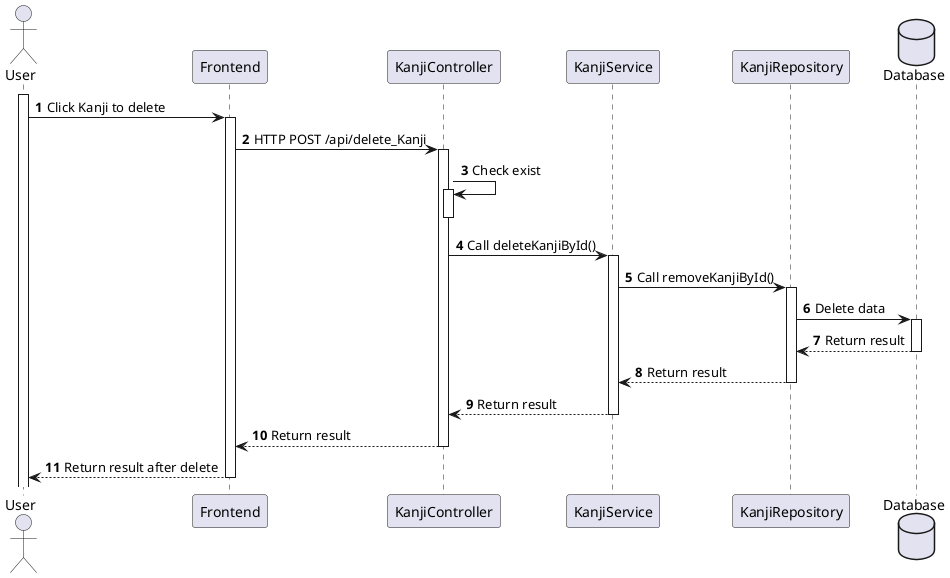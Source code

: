@startuml
actor User
'participant "Homepage Activity" as Homepage
participant "Frontend" as Frontend
participant "KanjiController" as Controller
participant "KanjiService" as Service
participant "KanjiRepository" as Repository

database Database

'
'Use case: Xem danh sách kanji
'

activate User

autonumber
User -> Frontend++: Click Kanji to delete

'
'Call API get list radical category
'
'Homepage -> Radical++: startActivity(intent)
Frontend -> Controller++: HTTP POST /api/delete_Kanji
Controller -> Controller: Check exist
activate Controller
deactivate Controller
Controller -> Service++: Call deleteKanjiById()
Service -> Repository++: Call removeKanjiById()
Repository -> Database++: Delete data
Database --> Repository--: Return result
Repository --> Service--: Return result
Service --> Controller--: Return result
Controller --> Frontend--: Return result

Frontend --> User--: Return result after delete


@enduml
